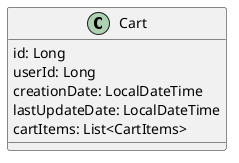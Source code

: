 @startuml
'https://plantuml.com/class-diagram

class Cart {
    id: Long
    userId: Long
    creationDate: LocalDateTime
    lastUpdateDate: LocalDateTime
    cartItems: List<CartItems>
}
@enduml